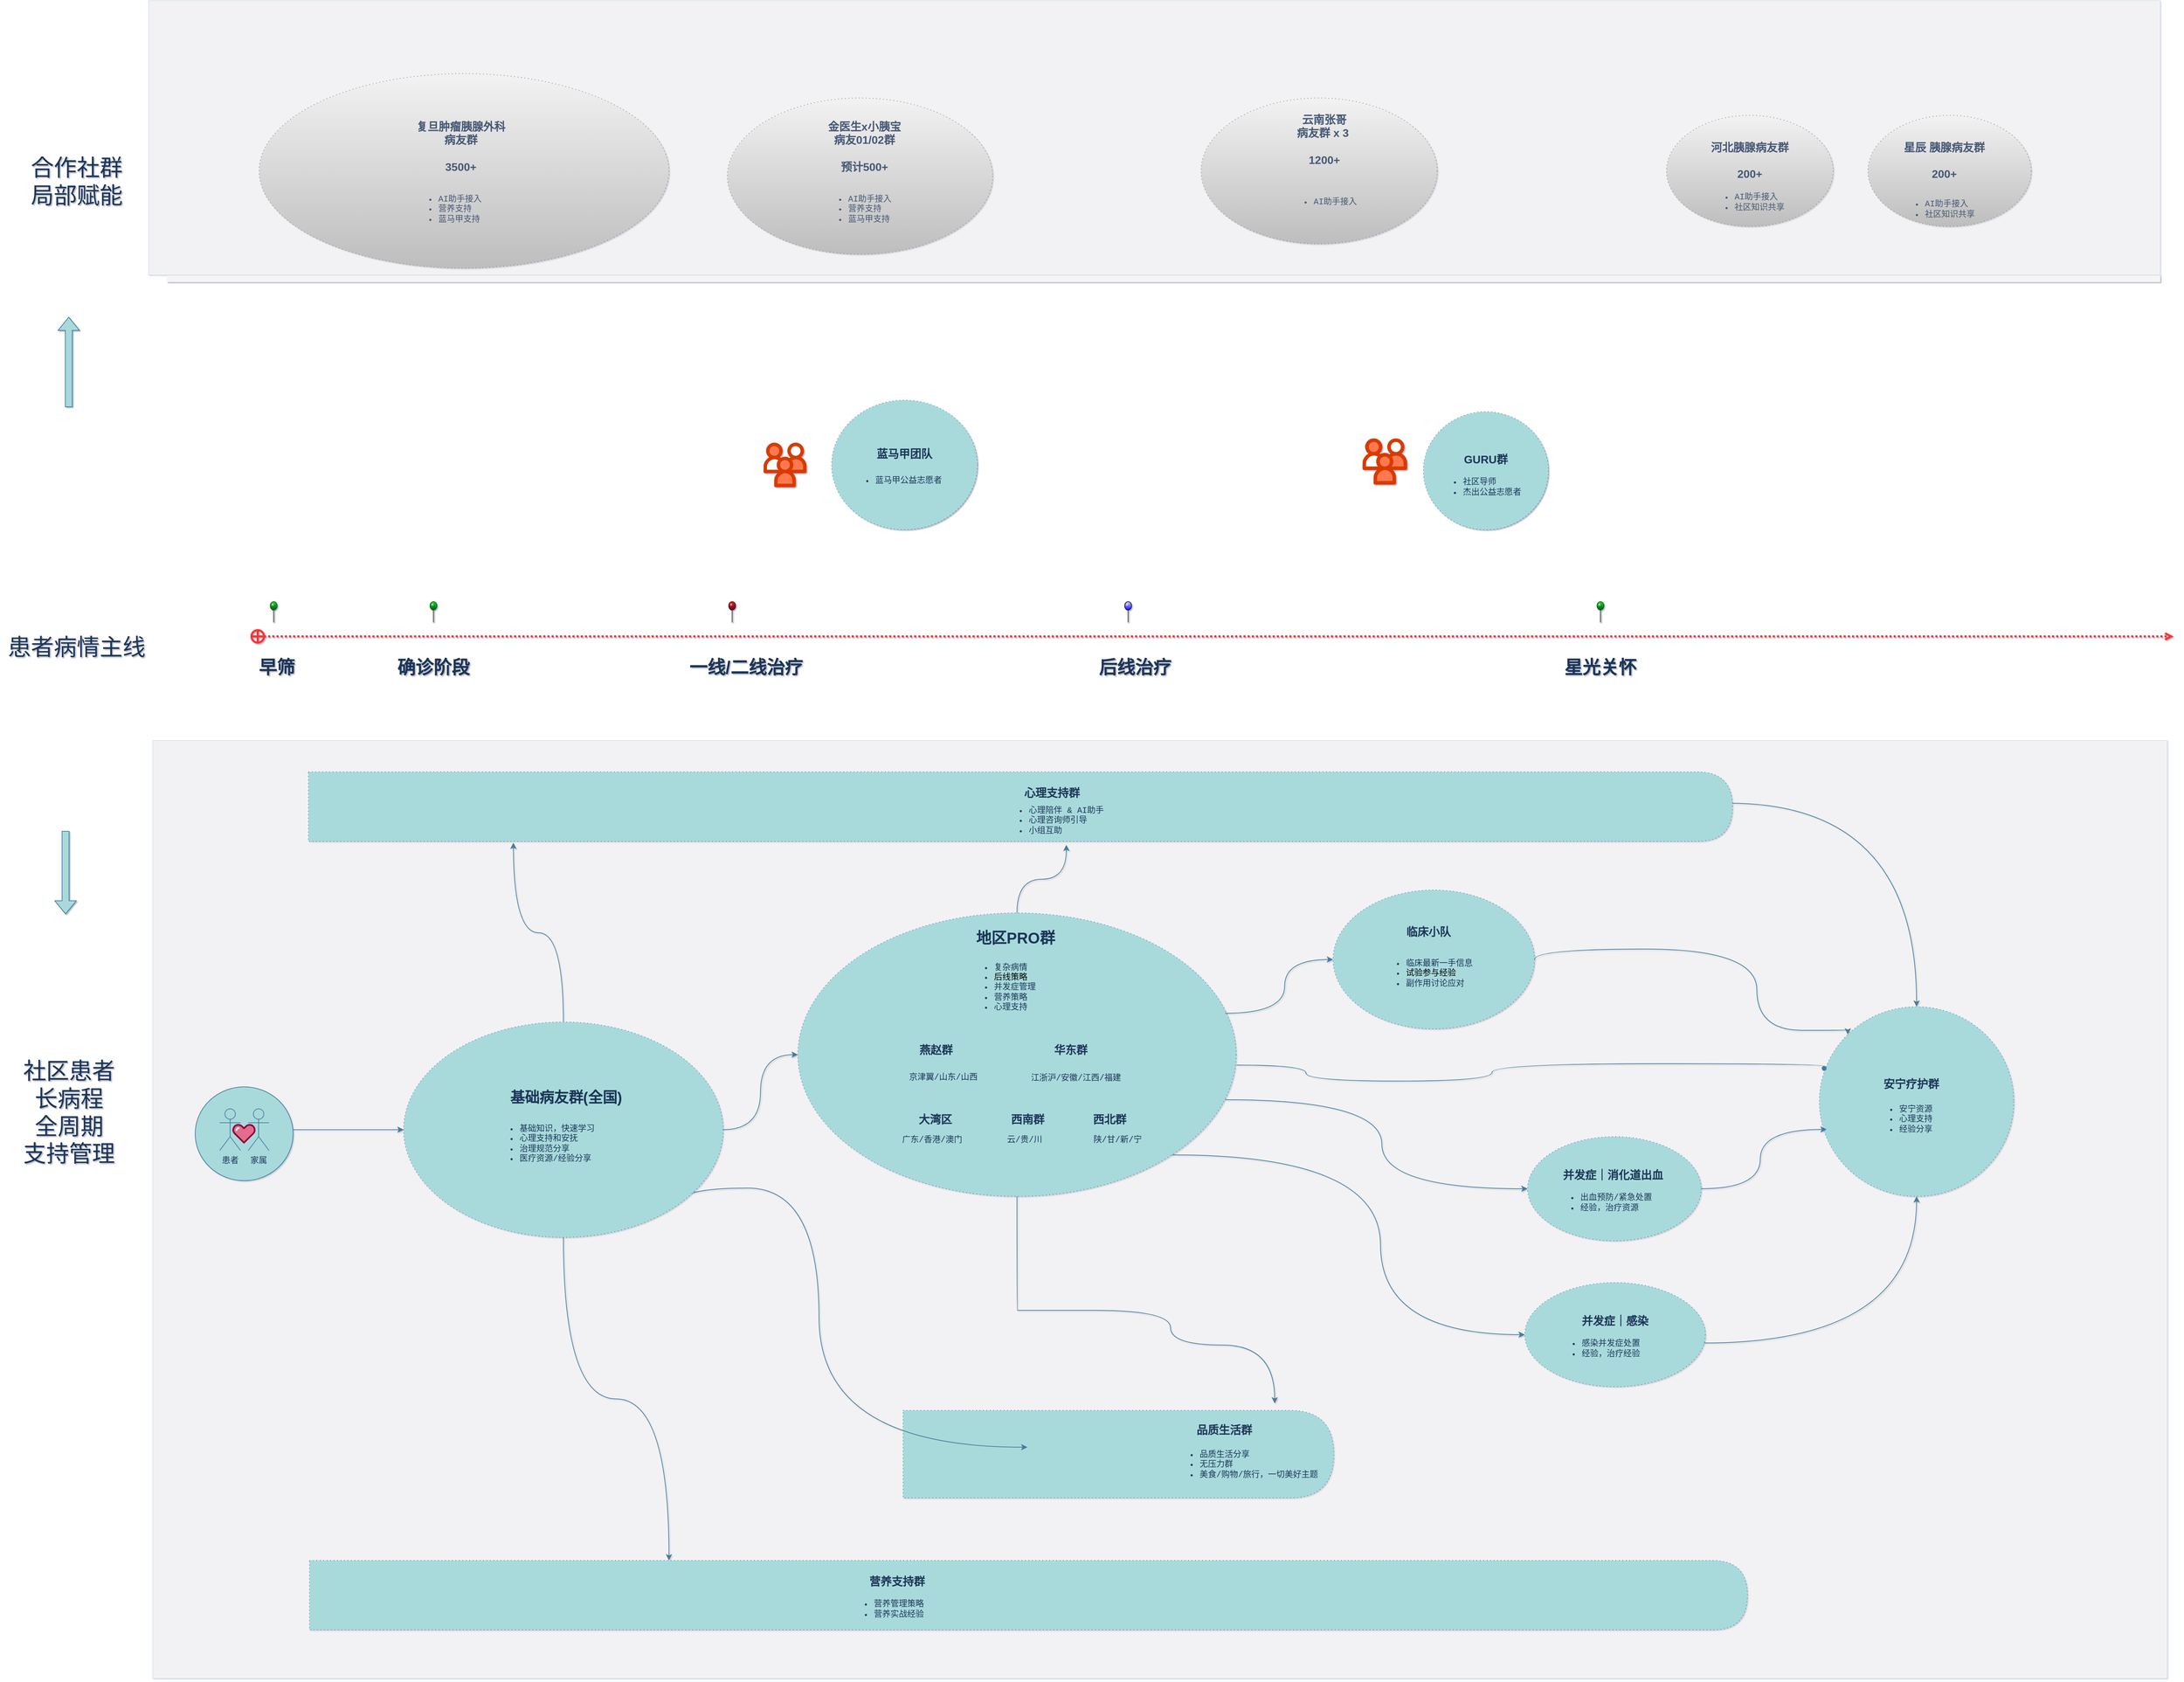 <mxfile version="28.2.2">
  <diagram name="第 1 页" id="ONQ_GF-xP0x4ZCpnbo76">
    <mxGraphModel dx="7339" dy="6851" grid="1" gridSize="10" guides="1" tooltips="1" connect="1" arrows="1" fold="1" page="1" pageScale="1" pageWidth="1169" pageHeight="827" background="none" math="0" shadow="1">
      <root>
        <mxCell id="0" />
        <mxCell id="1" parent="0" />
        <mxCell id="OjFr8VCKTWFn-IBEbzEM-155" value="" style="rounded=0;whiteSpace=wrap;html=1;strokeColor=#457B9D;fontColor=#1D3557;fillColor=#E6E6E6;glass=0;opacity=20;" vertex="1" parent="1">
          <mxGeometry x="-770" y="-1175" width="2900" height="1350" as="geometry" />
        </mxCell>
        <mxCell id="OjFr8VCKTWFn-IBEbzEM-21" value="" style="ellipse;whiteSpace=wrap;html=1;dashed=1;dashPattern=1 4;labelBackgroundColor=none;fillColor=#A8DADC;strokeColor=#457B9D;fontColor=#1D3557;" vertex="1" parent="1">
          <mxGeometry x="158.5" y="-927" width="631" height="408" as="geometry" />
        </mxCell>
        <mxCell id="OjFr8VCKTWFn-IBEbzEM-61" value="" style="group;labelBackgroundColor=none;fontColor=#1D3557;" vertex="1" connectable="0" parent="1">
          <mxGeometry x="949" y="-1635" width="350" height="150" as="geometry" />
        </mxCell>
        <mxCell id="OjFr8VCKTWFn-IBEbzEM-62" value="" style="ellipse;whiteSpace=wrap;html=1;dashed=1;dashPattern=1 4;labelBackgroundColor=none;fillColor=#A8DADC;strokeColor=#457B9D;fontColor=#1D3557;" vertex="1" parent="OjFr8VCKTWFn-IBEbzEM-61">
          <mxGeometry x="110" y="-13.4" width="180" height="170" as="geometry" />
        </mxCell>
        <mxCell id="OjFr8VCKTWFn-IBEbzEM-63" value="GURU群" style="text;strokeColor=none;align=center;fillColor=none;html=1;verticalAlign=middle;whiteSpace=wrap;rounded=0;fontColor=#1D3557;fontStyle=1;fontSize=16;labelBackgroundColor=none;" vertex="1" parent="OjFr8VCKTWFn-IBEbzEM-61">
          <mxGeometry x="86.763" y="40" width="226.471" height="30" as="geometry" />
        </mxCell>
        <mxCell id="OjFr8VCKTWFn-IBEbzEM-64" value="&lt;ul&gt;&lt;li&gt;社区导师&lt;/li&gt;&lt;li&gt;杰出公益志愿者&lt;/li&gt;&lt;/ul&gt;" style="text;strokeColor=none;align=left;fillColor=none;html=1;verticalAlign=middle;whiteSpace=wrap;rounded=0;fontFamily=Courier New;labelBackgroundColor=none;fontColor=#1D3557;" vertex="1" parent="OjFr8VCKTWFn-IBEbzEM-61">
          <mxGeometry x="124.508" y="80" width="205.882" height="30" as="geometry" />
        </mxCell>
        <mxCell id="OjFr8VCKTWFn-IBEbzEM-88" value="" style="verticalLabelPosition=bottom;aspect=fixed;html=1;shape=mxgraph.salesforce.employees;fillColorStyles=fillColor2,fillColor3,fillColor4;fillColor2=#d83a00;fillColor3=#ff784f;fillColor4=#ffffff;fillColor=none;strokeColor=none;fontColor=#1D3557;" vertex="1" parent="OjFr8VCKTWFn-IBEbzEM-61">
          <mxGeometry x="22.25" y="25" width="64.51" height="66.51" as="geometry" />
        </mxCell>
        <mxCell id="OjFr8VCKTWFn-IBEbzEM-50" value="" style="shape=delay;whiteSpace=wrap;html=1;dashed=1;dashPattern=1 4;fillColor=#A8DADC;strokeColor=#457B9D;labelBackgroundColor=none;fontColor=#1D3557;" vertex="1" parent="1">
          <mxGeometry x="310" y="-211" width="620" height="126" as="geometry" />
        </mxCell>
        <mxCell id="OjFr8VCKTWFn-IBEbzEM-47" style="edgeStyle=orthogonalEdgeStyle;rounded=0;orthogonalLoop=1;jettySize=auto;html=1;curved=1;labelBackgroundColor=none;strokeColor=#457B9D;fontColor=default;" edge="1" parent="1" target="OjFr8VCKTWFn-IBEbzEM-27">
          <mxGeometry relative="1" as="geometry">
            <mxPoint x="1499" y="-1085" as="sourcePoint" />
          </mxGeometry>
        </mxCell>
        <mxCell id="OjFr8VCKTWFn-IBEbzEM-27" value="" style="ellipse;whiteSpace=wrap;html=1;dashed=1;dashPattern=1 4;labelBackgroundColor=none;fillColor=#A8DADC;strokeColor=#457B9D;fontColor=#1D3557;" vertex="1" parent="1">
          <mxGeometry x="1629" y="-792" width="280" height="273" as="geometry" />
        </mxCell>
        <mxCell id="OjFr8VCKTWFn-IBEbzEM-81" style="edgeStyle=orthogonalEdgeStyle;rounded=0;orthogonalLoop=1;jettySize=auto;html=1;exitX=1;exitY=0.5;exitDx=0;exitDy=0;entryX=0;entryY=0;entryDx=0;entryDy=0;strokeColor=#457B9D;fontColor=default;fillColor=#A8DADC;curved=1;labelBackgroundColor=none;" edge="1" parent="1" source="OjFr8VCKTWFn-IBEbzEM-26" target="OjFr8VCKTWFn-IBEbzEM-27">
          <mxGeometry relative="1" as="geometry">
            <Array as="points">
              <mxPoint x="1539" y="-875" />
              <mxPoint x="1539" y="-758" />
            </Array>
          </mxGeometry>
        </mxCell>
        <mxCell id="OjFr8VCKTWFn-IBEbzEM-26" value="" style="ellipse;whiteSpace=wrap;html=1;dashed=1;dashPattern=1 4;labelBackgroundColor=none;fillColor=#A8DADC;strokeColor=#457B9D;fontColor=#1D3557;" vertex="1" parent="1">
          <mxGeometry x="929" y="-960" width="290" height="200" as="geometry" />
        </mxCell>
        <mxCell id="OjFr8VCKTWFn-IBEbzEM-40" style="edgeStyle=orthogonalEdgeStyle;rounded=0;orthogonalLoop=1;jettySize=auto;html=1;exitX=0.975;exitY=0.354;exitDx=0;exitDy=0;curved=1;labelBackgroundColor=none;strokeColor=#457B9D;fontColor=default;exitPerimeter=0;" edge="1" parent="1" source="OjFr8VCKTWFn-IBEbzEM-21" target="OjFr8VCKTWFn-IBEbzEM-26">
          <mxGeometry relative="1" as="geometry" />
        </mxCell>
        <mxCell id="OjFr8VCKTWFn-IBEbzEM-53" style="edgeStyle=orthogonalEdgeStyle;rounded=0;orthogonalLoop=1;jettySize=auto;html=1;exitX=0.5;exitY=1;exitDx=0;exitDy=0;curved=1;labelBackgroundColor=none;strokeColor=#457B9D;fontColor=default;" edge="1" parent="1" source="OjFr8VCKTWFn-IBEbzEM-21">
          <mxGeometry relative="1" as="geometry">
            <mxPoint x="845" y="-221" as="targetPoint" />
            <Array as="points">
              <mxPoint x="475" y="-355" />
              <mxPoint x="695" y="-355" />
              <mxPoint x="695" y="-305" />
              <mxPoint x="845" y="-305" />
              <mxPoint x="845" y="-221" />
            </Array>
          </mxGeometry>
        </mxCell>
        <mxCell id="OjFr8VCKTWFn-IBEbzEM-39" style="edgeStyle=orthogonalEdgeStyle;rounded=0;orthogonalLoop=1;jettySize=auto;html=1;exitX=1;exitY=0.5;exitDx=0;exitDy=0;curved=1;labelBackgroundColor=none;strokeColor=#457B9D;fontColor=default;" edge="1" parent="1" source="OjFr8VCKTWFn-IBEbzEM-20" target="OjFr8VCKTWFn-IBEbzEM-21">
          <mxGeometry relative="1" as="geometry" />
        </mxCell>
        <mxCell id="OjFr8VCKTWFn-IBEbzEM-52" style="edgeStyle=orthogonalEdgeStyle;rounded=0;orthogonalLoop=1;jettySize=auto;html=1;exitX=1;exitY=1;exitDx=0;exitDy=0;entryX=0;entryY=0.5;entryDx=0;entryDy=0;curved=1;labelBackgroundColor=none;strokeColor=#457B9D;fontColor=default;" edge="1" parent="1" source="OjFr8VCKTWFn-IBEbzEM-20">
          <mxGeometry relative="1" as="geometry">
            <mxPoint x="489" y="-158" as="targetPoint" />
            <Array as="points">
              <mxPoint x="189" y="-531" />
              <mxPoint x="189" y="-158" />
            </Array>
          </mxGeometry>
        </mxCell>
        <mxCell id="OjFr8VCKTWFn-IBEbzEM-82" style="edgeStyle=orthogonalEdgeStyle;rounded=0;orthogonalLoop=1;jettySize=auto;html=1;exitX=0.5;exitY=1;exitDx=0;exitDy=0;entryX=0.25;entryY=0;entryDx=0;entryDy=0;strokeColor=#457B9D;fontColor=default;fillColor=#A8DADC;curved=1;labelBackgroundColor=none;" edge="1" parent="1" source="OjFr8VCKTWFn-IBEbzEM-20" target="OjFr8VCKTWFn-IBEbzEM-77">
          <mxGeometry relative="1" as="geometry" />
        </mxCell>
        <mxCell id="OjFr8VCKTWFn-IBEbzEM-20" value="" style="ellipse;whiteSpace=wrap;html=1;dashed=1;dashPattern=1 4;labelBackgroundColor=none;fillColor=#A8DADC;strokeColor=#457B9D;fontColor=#1D3557;" vertex="1" parent="1">
          <mxGeometry x="-409" y="-770" width="460" height="310" as="geometry" />
        </mxCell>
        <mxCell id="AKE3hOe5DT-UgDDL9yFq-2" value="基础病友群(全国)" style="text;strokeColor=none;align=center;fillColor=none;html=1;verticalAlign=middle;whiteSpace=wrap;rounded=0;fontColor=#1D3557;fontStyle=1;fontSize=21;labelBackgroundColor=none;" parent="1" vertex="1">
          <mxGeometry x="-275" y="-676.6" width="200" height="30" as="geometry" />
        </mxCell>
        <mxCell id="AKE3hOe5DT-UgDDL9yFq-3" value="&lt;ul&gt;&lt;li&gt;基础知识，快速学习&lt;/li&gt;&lt;li&gt;心理支持和安抚&lt;/li&gt;&lt;li&gt;治理规范分享&lt;/li&gt;&lt;li&gt;医疗资源/经验分享&lt;/li&gt;&lt;/ul&gt;" style="text;strokeColor=none;align=left;fillColor=none;html=1;verticalAlign=middle;whiteSpace=wrap;rounded=0;fontFamily=Courier New;labelBackgroundColor=none;fontColor=#1D3557;" parent="1" vertex="1">
          <mxGeometry x="-284" y="-610" width="210" height="30" as="geometry" />
        </mxCell>
        <mxCell id="OjFr8VCKTWFn-IBEbzEM-1" value="临床小队" style="text;strokeColor=none;align=center;fillColor=none;html=1;verticalAlign=middle;whiteSpace=wrap;rounded=0;fontColor=#1D3557;fontStyle=1;fontSize=16;labelBackgroundColor=none;" vertex="1" parent="1">
          <mxGeometry x="1019" y="-915" width="95" height="30" as="geometry" />
        </mxCell>
        <mxCell id="OjFr8VCKTWFn-IBEbzEM-2" value="&lt;div&gt;&lt;ul&gt;&lt;li&gt;临床最新一手信息&lt;/li&gt;&lt;li&gt;&lt;span style=&quot;background-color: transparent; color: light-dark(rgb(0, 0, 0), rgb(255, 255, 255));&quot;&gt;试验参与经验&lt;/span&gt;&lt;/li&gt;&lt;li&gt;副作用讨论应对&lt;/li&gt;&lt;/ul&gt;&lt;/div&gt;" style="text;strokeColor=none;align=left;fillColor=none;html=1;verticalAlign=middle;whiteSpace=wrap;rounded=0;fontFamily=Courier New;labelBackgroundColor=none;fontColor=#1D3557;" vertex="1" parent="1">
          <mxGeometry x="991.5" y="-855" width="150" height="30" as="geometry" />
        </mxCell>
        <mxCell id="OjFr8VCKTWFn-IBEbzEM-3" value="地区PRO群" style="text;strokeColor=none;align=center;fillColor=none;html=1;verticalAlign=middle;whiteSpace=wrap;rounded=0;fontColor=#1D3557;fontStyle=1;fontSize=22;labelBackgroundColor=none;" vertex="1" parent="1">
          <mxGeometry x="399" y="-905" width="146" height="30" as="geometry" />
        </mxCell>
        <mxCell id="OjFr8VCKTWFn-IBEbzEM-4" value="&lt;ul&gt;&lt;li&gt;复杂病情&lt;/li&gt;&lt;li&gt;&lt;span style=&quot;background-color: transparent; color: light-dark(rgb(0, 0, 0), rgb(255, 255, 255));&quot;&gt;后线策略&lt;/span&gt;&lt;/li&gt;&lt;li&gt;并发症管理&lt;/li&gt;&lt;li&gt;营养策略&lt;/li&gt;&lt;li&gt;心理支持&lt;/li&gt;&lt;/ul&gt;" style="text;strokeColor=none;align=left;fillColor=none;html=1;verticalAlign=middle;whiteSpace=wrap;rounded=0;fontFamily=Courier New;labelBackgroundColor=none;fontColor=#1D3557;" vertex="1" parent="1">
          <mxGeometry x="399" y="-835" width="150" height="30" as="geometry" />
        </mxCell>
        <mxCell id="OjFr8VCKTWFn-IBEbzEM-6" value="安宁疗护群" style="text;strokeColor=none;align=center;fillColor=none;html=1;verticalAlign=middle;whiteSpace=wrap;rounded=0;fontColor=#1D3557;fontStyle=1;fontSize=16;labelBackgroundColor=none;" vertex="1" parent="1">
          <mxGeometry x="1714" y="-696" width="95" height="30" as="geometry" />
        </mxCell>
        <mxCell id="OjFr8VCKTWFn-IBEbzEM-7" value="&lt;ul&gt;&lt;li&gt;安宁资源&lt;/li&gt;&lt;li&gt;心理支持&lt;/li&gt;&lt;li&gt;经验分享&lt;/li&gt;&lt;/ul&gt;" style="text;strokeColor=none;align=left;fillColor=none;html=1;verticalAlign=middle;whiteSpace=wrap;rounded=0;fontFamily=Courier New;labelBackgroundColor=none;fontColor=#1D3557;" vertex="1" parent="1">
          <mxGeometry x="1702" y="-645" width="150" height="30" as="geometry" />
        </mxCell>
        <mxCell id="OjFr8VCKTWFn-IBEbzEM-8" value="燕赵群" style="text;strokeColor=none;align=center;fillColor=none;html=1;verticalAlign=middle;whiteSpace=wrap;rounded=0;fontColor=#1D3557;fontStyle=1;fontSize=16;labelBackgroundColor=none;" vertex="1" parent="1">
          <mxGeometry x="309.5" y="-745" width="95" height="30" as="geometry" />
        </mxCell>
        <mxCell id="OjFr8VCKTWFn-IBEbzEM-9" value="京津翼/山东/山西" style="text;strokeColor=none;align=center;fillColor=none;html=1;verticalAlign=middle;whiteSpace=wrap;rounded=0;fontFamily=Courier New;labelBackgroundColor=none;fontColor=#1D3557;" vertex="1" parent="1">
          <mxGeometry x="302.5" y="-705" width="130" height="30" as="geometry" />
        </mxCell>
        <mxCell id="OjFr8VCKTWFn-IBEbzEM-12" value="广东/香港/澳门" style="text;strokeColor=none;align=center;fillColor=none;html=1;verticalAlign=middle;whiteSpace=wrap;rounded=0;fontFamily=Courier New;labelBackgroundColor=none;fontColor=#1D3557;" vertex="1" parent="1">
          <mxGeometry x="287" y="-615" width="130" height="30" as="geometry" />
        </mxCell>
        <mxCell id="OjFr8VCKTWFn-IBEbzEM-13" value="大湾区" style="text;strokeColor=none;align=center;fillColor=none;html=1;verticalAlign=middle;whiteSpace=wrap;rounded=0;fontColor=#1D3557;fontStyle=1;fontSize=16;labelBackgroundColor=none;" vertex="1" parent="1">
          <mxGeometry x="309" y="-645" width="95" height="30" as="geometry" />
        </mxCell>
        <mxCell id="OjFr8VCKTWFn-IBEbzEM-14" value="华东群" style="text;strokeColor=none;align=center;fillColor=none;html=1;verticalAlign=middle;whiteSpace=wrap;rounded=0;fontColor=#1D3557;fontStyle=1;fontSize=16;labelBackgroundColor=none;" vertex="1" parent="1">
          <mxGeometry x="504" y="-745" width="95" height="30" as="geometry" />
        </mxCell>
        <mxCell id="OjFr8VCKTWFn-IBEbzEM-15" value="西南群" style="text;strokeColor=none;align=center;fillColor=none;html=1;verticalAlign=middle;whiteSpace=wrap;rounded=0;fontColor=#1D3557;fontStyle=1;fontSize=16;labelBackgroundColor=none;" vertex="1" parent="1">
          <mxGeometry x="442" y="-645" width="95" height="30" as="geometry" />
        </mxCell>
        <mxCell id="OjFr8VCKTWFn-IBEbzEM-16" value="江浙沪/安徽/江西/福建" style="text;strokeColor=none;align=center;fillColor=none;html=1;verticalAlign=middle;whiteSpace=wrap;rounded=0;fontFamily=Courier New;labelBackgroundColor=none;fontColor=#1D3557;" vertex="1" parent="1">
          <mxGeometry x="489" y="-703.75" width="140" height="30" as="geometry" />
        </mxCell>
        <mxCell id="OjFr8VCKTWFn-IBEbzEM-17" value="云/贵/川" style="text;strokeColor=none;align=center;fillColor=none;html=1;verticalAlign=middle;whiteSpace=wrap;rounded=0;fontFamily=Courier New;labelBackgroundColor=none;fontColor=#1D3557;" vertex="1" parent="1">
          <mxGeometry x="415" y="-615" width="140" height="30" as="geometry" />
        </mxCell>
        <mxCell id="OjFr8VCKTWFn-IBEbzEM-18" value="西北群" style="text;strokeColor=none;align=center;fillColor=none;html=1;verticalAlign=middle;whiteSpace=wrap;rounded=0;fontColor=#1D3557;fontStyle=1;fontSize=16;labelBackgroundColor=none;" vertex="1" parent="1">
          <mxGeometry x="559.5" y="-645" width="95" height="30" as="geometry" />
        </mxCell>
        <mxCell id="OjFr8VCKTWFn-IBEbzEM-48" style="edgeStyle=orthogonalEdgeStyle;rounded=0;orthogonalLoop=1;jettySize=auto;html=1;exitX=1;exitY=1;exitDx=0;exitDy=0;entryX=0;entryY=0.5;entryDx=0;entryDy=0;curved=1;labelBackgroundColor=none;strokeColor=#457B9D;fontColor=default;" edge="1" parent="1" source="OjFr8VCKTWFn-IBEbzEM-21" target="OjFr8VCKTWFn-IBEbzEM-30">
          <mxGeometry relative="1" as="geometry" />
        </mxCell>
        <mxCell id="OjFr8VCKTWFn-IBEbzEM-19" value="陕/甘/新/宁" style="text;strokeColor=none;align=center;fillColor=none;html=1;verticalAlign=middle;whiteSpace=wrap;rounded=0;fontFamily=Courier New;labelBackgroundColor=none;fontColor=#1D3557;" vertex="1" parent="1">
          <mxGeometry x="549" y="-615" width="140" height="30" as="geometry" />
        </mxCell>
        <mxCell id="OjFr8VCKTWFn-IBEbzEM-24" value="品质生活群" style="text;strokeColor=none;align=center;fillColor=none;html=1;verticalAlign=middle;whiteSpace=wrap;rounded=0;fontColor=#1D3557;fontStyle=1;fontSize=16;labelBackgroundColor=none;" vertex="1" parent="1">
          <mxGeometry x="725" y="-198" width="95" height="30" as="geometry" />
        </mxCell>
        <mxCell id="OjFr8VCKTWFn-IBEbzEM-25" value="&lt;ul&gt;&lt;li&gt;品质生活分享&lt;/li&gt;&lt;li&gt;无压力群&lt;/li&gt;&lt;li&gt;美食/购物/旅行，一切美好主题&lt;/li&gt;&lt;/ul&gt;" style="text;strokeColor=none;align=left;fillColor=none;html=1;verticalAlign=middle;whiteSpace=wrap;rounded=0;fontFamily=Courier New;labelBackgroundColor=none;fontColor=#1D3557;" vertex="1" parent="1">
          <mxGeometry x="695" y="-148" width="250" height="30" as="geometry" />
        </mxCell>
        <mxCell id="OjFr8VCKTWFn-IBEbzEM-38" style="edgeStyle=orthogonalEdgeStyle;rounded=0;orthogonalLoop=1;jettySize=auto;html=1;curved=1;labelBackgroundColor=none;strokeColor=#457B9D;fontColor=default;" edge="1" parent="1" source="OjFr8VCKTWFn-IBEbzEM-37" target="OjFr8VCKTWFn-IBEbzEM-20">
          <mxGeometry relative="1" as="geometry" />
        </mxCell>
        <mxCell id="OjFr8VCKTWFn-IBEbzEM-43" value="" style="group;labelBackgroundColor=none;fontColor=#1D3557;" vertex="1" connectable="0" parent="1">
          <mxGeometry x="1209" y="-605" width="250" height="150" as="geometry" />
        </mxCell>
        <mxCell id="OjFr8VCKTWFn-IBEbzEM-33" value="" style="ellipse;whiteSpace=wrap;html=1;dashed=1;dashPattern=1 4;labelBackgroundColor=none;fillColor=#A8DADC;strokeColor=#457B9D;fontColor=#1D3557;" vertex="1" parent="OjFr8VCKTWFn-IBEbzEM-43">
          <mxGeometry width="250.0" height="150" as="geometry" />
        </mxCell>
        <mxCell id="OjFr8VCKTWFn-IBEbzEM-34" value="并发症｜消化道出血" style="text;strokeColor=none;align=center;fillColor=none;html=1;verticalAlign=middle;whiteSpace=wrap;rounded=0;fontColor=#1D3557;fontStyle=1;fontSize=16;labelBackgroundColor=none;" vertex="1" parent="OjFr8VCKTWFn-IBEbzEM-43">
          <mxGeometry x="41.667" y="40" width="161.765" height="30" as="geometry" />
        </mxCell>
        <mxCell id="OjFr8VCKTWFn-IBEbzEM-35" value="&lt;ul&gt;&lt;li&gt;出血预防/紧急处置&lt;/li&gt;&lt;li&gt;经验，治疗资源&lt;/li&gt;&lt;/ul&gt;" style="text;strokeColor=none;align=left;fillColor=none;html=1;verticalAlign=middle;whiteSpace=wrap;rounded=0;fontFamily=Courier New;labelBackgroundColor=none;fontColor=#1D3557;" vertex="1" parent="OjFr8VCKTWFn-IBEbzEM-43">
          <mxGeometry x="34.318" y="80" width="170.227" height="30" as="geometry" />
        </mxCell>
        <mxCell id="OjFr8VCKTWFn-IBEbzEM-44" value="" style="group;labelBackgroundColor=none;fontColor=#1D3557;" vertex="1" connectable="0" parent="1">
          <mxGeometry x="1205" y="-395" width="260" height="150" as="geometry" />
        </mxCell>
        <mxCell id="OjFr8VCKTWFn-IBEbzEM-30" value="" style="ellipse;whiteSpace=wrap;html=1;dashed=1;dashPattern=1 4;labelBackgroundColor=none;fillColor=#A8DADC;strokeColor=#457B9D;fontColor=#1D3557;" vertex="1" parent="OjFr8VCKTWFn-IBEbzEM-44">
          <mxGeometry width="260" height="150" as="geometry" />
        </mxCell>
        <mxCell id="OjFr8VCKTWFn-IBEbzEM-31" value="并发症｜感染" style="text;strokeColor=none;align=center;fillColor=none;html=1;verticalAlign=middle;whiteSpace=wrap;rounded=0;fontColor=#1D3557;fontStyle=1;fontSize=16;labelBackgroundColor=none;" vertex="1" parent="OjFr8VCKTWFn-IBEbzEM-44">
          <mxGeometry x="70" y="40" width="120" height="30" as="geometry" />
        </mxCell>
        <mxCell id="OjFr8VCKTWFn-IBEbzEM-32" value="&lt;ul&gt;&lt;li&gt;感染并发症处置&lt;/li&gt;&lt;li&gt;经验，治疗经验&lt;/li&gt;&lt;/ul&gt;" style="text;strokeColor=none;align=left;fillColor=none;html=1;verticalAlign=middle;whiteSpace=wrap;rounded=0;fontFamily=Courier New;labelBackgroundColor=none;fontColor=#1D3557;" vertex="1" parent="OjFr8VCKTWFn-IBEbzEM-44">
          <mxGeometry x="40" y="80" width="150" height="30" as="geometry" />
        </mxCell>
        <mxCell id="OjFr8VCKTWFn-IBEbzEM-46" value="" style="group;labelBackgroundColor=none;fontColor=#1D3557;" vertex="1" connectable="0" parent="1">
          <mxGeometry x="599" y="-1115" width="1135" height="85" as="geometry" />
        </mxCell>
        <mxCell id="OjFr8VCKTWFn-IBEbzEM-51" value="" style="shape=delay;whiteSpace=wrap;html=1;dashed=1;dashPattern=1 4;fillColor=#A8DADC;strokeColor=#457B9D;labelBackgroundColor=none;fontColor=#1D3557;" vertex="1" parent="OjFr8VCKTWFn-IBEbzEM-46">
          <mxGeometry x="-1145" y="-15" width="2050" height="100" as="geometry" />
        </mxCell>
        <mxCell id="OjFr8VCKTWFn-IBEbzEM-54" value="确诊阶段" style="text;strokeColor=none;align=center;fillColor=none;html=1;verticalAlign=middle;whiteSpace=wrap;rounded=0;fontColor=#1D3557;fontStyle=1;fontSize=26;labelBackgroundColor=none;" vertex="1" parent="1">
          <mxGeometry x="-451" y="-1295" width="170" height="30" as="geometry" />
        </mxCell>
        <mxCell id="OjFr8VCKTWFn-IBEbzEM-55" value="一线/二线治疗" style="text;strokeColor=none;align=center;fillColor=none;html=1;verticalAlign=middle;whiteSpace=wrap;rounded=0;fontColor=#1D3557;fontStyle=1;fontSize=26;labelBackgroundColor=none;" vertex="1" parent="1">
          <mxGeometry x="-11" y="-1295" width="190" height="30" as="geometry" />
        </mxCell>
        <mxCell id="OjFr8VCKTWFn-IBEbzEM-56" value="后线治疗" style="text;strokeColor=none;align=center;fillColor=none;html=1;verticalAlign=middle;whiteSpace=wrap;rounded=0;fontColor=#1D3557;fontStyle=1;fontSize=26;labelBackgroundColor=none;" vertex="1" parent="1">
          <mxGeometry x="549" y="-1295" width="190" height="30" as="geometry" />
        </mxCell>
        <mxCell id="OjFr8VCKTWFn-IBEbzEM-58" value="" style="endArrow=open;startArrow=circlePlus;endFill=0;startFill=0;html=1;rounded=1;labelBackgroundColor=none;strokeColor=#FF3333;fontColor=default;strokeWidth=3;fillColor=#fad9d5;curved=0;dashed=1;dashPattern=1 1;" edge="1" parent="1">
          <mxGeometry width="160" relative="1" as="geometry">
            <mxPoint x="-631" y="-1325" as="sourcePoint" />
            <mxPoint x="2139" y="-1325" as="targetPoint" />
          </mxGeometry>
        </mxCell>
        <mxCell id="OjFr8VCKTWFn-IBEbzEM-59" value="星光关怀" style="text;strokeColor=none;align=center;fillColor=none;html=1;verticalAlign=middle;whiteSpace=wrap;rounded=0;fontColor=#1D3557;fontStyle=1;fontSize=26;labelBackgroundColor=none;" vertex="1" parent="1">
          <mxGeometry x="1219" y="-1295" width="190" height="30" as="geometry" />
        </mxCell>
        <mxCell id="OjFr8VCKTWFn-IBEbzEM-69" style="edgeStyle=orthogonalEdgeStyle;rounded=0;orthogonalLoop=1;jettySize=auto;html=1;curved=1;labelBackgroundColor=none;strokeColor=#457B9D;fontColor=default;" edge="1" parent="1" source="OjFr8VCKTWFn-IBEbzEM-20">
          <mxGeometry relative="1" as="geometry">
            <mxPoint x="-251" y="-1028" as="targetPoint" />
          </mxGeometry>
        </mxCell>
        <mxCell id="OjFr8VCKTWFn-IBEbzEM-72" style="edgeStyle=orthogonalEdgeStyle;rounded=0;orthogonalLoop=1;jettySize=auto;html=1;curved=1;endArrow=oval;endFill=1;labelBackgroundColor=none;strokeColor=#457B9D;fontColor=default;entryX=0.025;entryY=0.325;entryDx=0;entryDy=0;entryPerimeter=0;" edge="1" parent="1" target="OjFr8VCKTWFn-IBEbzEM-27">
          <mxGeometry relative="1" as="geometry">
            <mxPoint x="790" y="-708" as="sourcePoint" />
            <mxPoint x="931" y="-745" as="targetPoint" />
            <Array as="points">
              <mxPoint x="890" y="-708" />
              <mxPoint x="890" y="-685" />
              <mxPoint x="1158" y="-685" />
              <mxPoint x="1158" y="-710" />
            </Array>
          </mxGeometry>
        </mxCell>
        <mxCell id="OjFr8VCKTWFn-IBEbzEM-74" style="edgeStyle=orthogonalEdgeStyle;rounded=0;orthogonalLoop=1;jettySize=auto;html=1;curved=1;labelBackgroundColor=none;strokeColor=#457B9D;fontColor=default;exitX=0.975;exitY=0.659;exitDx=0;exitDy=0;exitPerimeter=0;" edge="1" parent="1" source="OjFr8VCKTWFn-IBEbzEM-21" target="OjFr8VCKTWFn-IBEbzEM-33">
          <mxGeometry relative="1" as="geometry">
            <mxPoint x="689" y="-595" as="sourcePoint" />
            <mxPoint x="1384" y="-450" as="targetPoint" />
          </mxGeometry>
        </mxCell>
        <mxCell id="OjFr8VCKTWFn-IBEbzEM-77" value="" style="shape=delay;whiteSpace=wrap;html=1;dashed=1;dashPattern=1 4;fillColor=#A8DADC;strokeColor=#457B9D;labelBackgroundColor=none;fontColor=#1D3557;" vertex="1" parent="1">
          <mxGeometry x="-544.5" y="5" width="2070" height="100" as="geometry" />
        </mxCell>
        <mxCell id="OjFr8VCKTWFn-IBEbzEM-78" value="营养支持群" style="text;strokeColor=none;align=center;fillColor=none;html=1;verticalAlign=middle;whiteSpace=wrap;rounded=0;fontColor=#1D3557;fontStyle=1;fontSize=16;labelBackgroundColor=none;" vertex="1" parent="1">
          <mxGeometry x="253.5" y="20" width="95" height="30" as="geometry" />
        </mxCell>
        <mxCell id="OjFr8VCKTWFn-IBEbzEM-79" value="&lt;ul&gt;&lt;li&gt;营养管理策略&lt;/li&gt;&lt;li&gt;营养实战经验&lt;/li&gt;&lt;/ul&gt;" style="text;strokeColor=none;align=left;fillColor=none;html=1;verticalAlign=middle;whiteSpace=wrap;rounded=0;fontFamily=Courier New;labelBackgroundColor=none;fontColor=#1D3557;" vertex="1" parent="1">
          <mxGeometry x="226" y="60" width="150" height="30" as="geometry" />
        </mxCell>
        <mxCell id="OjFr8VCKTWFn-IBEbzEM-80" style="edgeStyle=orthogonalEdgeStyle;rounded=0;orthogonalLoop=1;jettySize=auto;html=1;exitX=1;exitY=0.5;exitDx=0;exitDy=0;entryX=0.038;entryY=0.647;entryDx=0;entryDy=0;entryPerimeter=0;strokeColor=#457B9D;fontColor=default;fillColor=#A8DADC;curved=1;labelBackgroundColor=none;" edge="1" parent="1" source="OjFr8VCKTWFn-IBEbzEM-33" target="OjFr8VCKTWFn-IBEbzEM-27">
          <mxGeometry relative="1" as="geometry" />
        </mxCell>
        <mxCell id="OjFr8VCKTWFn-IBEbzEM-85" style="edgeStyle=orthogonalEdgeStyle;rounded=0;orthogonalLoop=1;jettySize=auto;html=1;exitX=0.992;exitY=0.58;exitDx=0;exitDy=0;strokeColor=#457B9D;fontColor=default;fillColor=#A8DADC;curved=1;labelBackgroundColor=none;exitPerimeter=0;" edge="1" parent="1" source="OjFr8VCKTWFn-IBEbzEM-30" target="OjFr8VCKTWFn-IBEbzEM-27">
          <mxGeometry relative="1" as="geometry" />
        </mxCell>
        <mxCell id="OjFr8VCKTWFn-IBEbzEM-89" value="" style="verticalLabelPosition=top;html=1;shadow=0;dashed=0;verticalAlign=bottom;strokeWidth=1;shape=mxgraph.ios.iPin;fillColor2=#dd0000;fillColor3=#440000;strokeColor=#660000;fontColor=#1D3557;fillColor=#A8DADC;" vertex="1" parent="1">
          <mxGeometry x="59" y="-1375" width="10" height="30" as="geometry" />
        </mxCell>
        <mxCell id="OjFr8VCKTWFn-IBEbzEM-90" value="" style="verticalLabelPosition=top;html=1;shadow=0;dashed=0;verticalAlign=bottom;strokeWidth=1;shape=mxgraph.ios.iPin;fillColor2=#ccccff;fillColor3=#0000ff;strokeColor=#000066;fontColor=#1D3557;fillColor=#A8DADC;" vertex="1" parent="1">
          <mxGeometry x="629" y="-1375" width="10" height="30" as="geometry" />
        </mxCell>
        <mxCell id="OjFr8VCKTWFn-IBEbzEM-91" value="" style="verticalLabelPosition=top;html=1;shadow=0;dashed=0;verticalAlign=bottom;strokeWidth=1;shape=mxgraph.ios.iPin;fillColor2=#00dd00;fillColor3=#004400;strokeColor=#006600;fontColor=#1D3557;fillColor=#A8DADC;" vertex="1" parent="1">
          <mxGeometry x="-371" y="-1375" width="10" height="30" as="geometry" />
        </mxCell>
        <mxCell id="OjFr8VCKTWFn-IBEbzEM-93" value="" style="verticalLabelPosition=top;html=1;shadow=0;dashed=0;verticalAlign=bottom;strokeWidth=1;shape=mxgraph.ios.iPin;fillColor2=#00dd00;fillColor3=#004400;strokeColor=#006600;fontColor=#1D3557;fillColor=#A8DADC;" vertex="1" parent="1">
          <mxGeometry x="1309" y="-1375" width="10" height="30" as="geometry" />
        </mxCell>
        <mxCell id="OjFr8VCKTWFn-IBEbzEM-100" value="早筛" style="text;strokeColor=none;align=center;fillColor=none;html=1;verticalAlign=middle;whiteSpace=wrap;rounded=0;fontColor=#1D3557;fontStyle=1;fontSize=26;labelBackgroundColor=none;" vertex="1" parent="1">
          <mxGeometry x="-639.5" y="-1295" width="95" height="30" as="geometry" />
        </mxCell>
        <mxCell id="OjFr8VCKTWFn-IBEbzEM-102" value="" style="verticalLabelPosition=top;html=1;shadow=0;dashed=0;verticalAlign=bottom;strokeWidth=1;shape=mxgraph.ios.iPin;fillColor2=#00dd00;fillColor3=#004400;strokeColor=#006600;fontColor=#1D3557;fillColor=#A8DADC;" vertex="1" parent="1">
          <mxGeometry x="-601" y="-1375" width="10" height="30" as="geometry" />
        </mxCell>
        <mxCell id="OjFr8VCKTWFn-IBEbzEM-22" value="心理支持群" style="text;strokeColor=none;align=center;fillColor=none;html=1;verticalAlign=middle;whiteSpace=wrap;rounded=0;fontColor=#1D3557;fontStyle=1;fontSize=16;labelBackgroundColor=none;" vertex="1" parent="1">
          <mxGeometry x="476.5" y="-1115" width="95" height="30" as="geometry" />
        </mxCell>
        <mxCell id="OjFr8VCKTWFn-IBEbzEM-23" value="&lt;ul&gt;&lt;li&gt;心理陪伴 &amp;amp; AI助手&lt;/li&gt;&lt;li&gt;心理咨询师引导&lt;/li&gt;&lt;li&gt;小组互助&lt;/li&gt;&lt;/ul&gt;" style="text;strokeColor=none;align=left;fillColor=none;html=1;verticalAlign=middle;whiteSpace=wrap;rounded=0;fontFamily=Courier New;labelBackgroundColor=none;fontColor=#1D3557;" vertex="1" parent="1">
          <mxGeometry x="449" y="-1075" width="150" height="30" as="geometry" />
        </mxCell>
        <mxCell id="OjFr8VCKTWFn-IBEbzEM-107" value="" style="group" vertex="1" connectable="0" parent="1">
          <mxGeometry x="-709" y="-676.6" width="141" height="135" as="geometry" />
        </mxCell>
        <mxCell id="OjFr8VCKTWFn-IBEbzEM-105" value="" style="ellipse;whiteSpace=wrap;html=1;strokeColor=#457B9D;fontColor=#1D3557;fillColor=#A8DADC;" vertex="1" parent="OjFr8VCKTWFn-IBEbzEM-107">
          <mxGeometry width="141" height="135" as="geometry" />
        </mxCell>
        <mxCell id="OjFr8VCKTWFn-IBEbzEM-37" value="家属" style="shape=umlActor;verticalLabelPosition=bottom;verticalAlign=top;html=1;labelBackgroundColor=none;fillColor=#A8DADC;strokeColor=#457B9D;fontColor=#1D3557;" vertex="1" parent="OjFr8VCKTWFn-IBEbzEM-107">
          <mxGeometry x="76.3" y="31.6" width="30" height="60" as="geometry" />
        </mxCell>
        <mxCell id="OjFr8VCKTWFn-IBEbzEM-86" value="" style="verticalLabelPosition=bottom;aspect=fixed;html=1;shape=mxgraph.salesforce.service;fillColorStyles=fillColor2,fillColor3,fillColor4;fillColor2=#e26e8c;fillColor3=#8a033e;fillColor4=#ffffff;fillColor=none;strokeColor=none;fontColor=#1D3557;labelBackgroundColor=none;" vertex="1" parent="OjFr8VCKTWFn-IBEbzEM-107">
          <mxGeometry x="53.3" y="53.4" width="34.39" height="28.2" as="geometry" />
        </mxCell>
        <mxCell id="OjFr8VCKTWFn-IBEbzEM-98" value="患者" style="shape=umlActor;verticalLabelPosition=bottom;verticalAlign=top;html=1;labelBackgroundColor=none;fillColor=#A8DADC;strokeColor=#457B9D;fontColor=#1D3557;" vertex="1" parent="OjFr8VCKTWFn-IBEbzEM-107">
          <mxGeometry x="35.3" y="31.6" width="30" height="60" as="geometry" />
        </mxCell>
        <mxCell id="OjFr8VCKTWFn-IBEbzEM-108" style="edgeStyle=orthogonalEdgeStyle;rounded=0;orthogonalLoop=1;jettySize=auto;html=1;exitX=0.5;exitY=0;exitDx=0;exitDy=0;curved=1;labelBackgroundColor=none;strokeColor=#457B9D;fontColor=default;" edge="1" parent="1" source="OjFr8VCKTWFn-IBEbzEM-21">
          <mxGeometry relative="1" as="geometry">
            <mxPoint x="105" y="-587" as="sourcePoint" />
            <mxPoint x="545" y="-1025" as="targetPoint" />
          </mxGeometry>
        </mxCell>
        <mxCell id="OjFr8VCKTWFn-IBEbzEM-109" value="" style="ellipse;whiteSpace=wrap;html=1;dashed=1;dashPattern=1 4;labelBackgroundColor=none;fillColor=#f5f5f5;strokeColor=#666666;gradientColor=#b3b3b3;" vertex="1" parent="1">
          <mxGeometry x="-617" y="-2135" width="590" height="280" as="geometry" />
        </mxCell>
        <mxCell id="OjFr8VCKTWFn-IBEbzEM-110" value="复旦肿瘤胰腺外科病友群&lt;div&gt;&lt;br&gt;&lt;/div&gt;&lt;div&gt;3500+&lt;/div&gt;" style="text;strokeColor=none;align=center;fillColor=none;html=1;verticalAlign=middle;whiteSpace=wrap;rounded=0;fontColor=#1D3557;fontStyle=1;fontSize=16;labelBackgroundColor=none;" vertex="1" parent="1">
          <mxGeometry x="-392" y="-2045" width="131" height="30" as="geometry" />
        </mxCell>
        <mxCell id="OjFr8VCKTWFn-IBEbzEM-111" value="&lt;ul&gt;&lt;li&gt;AI助手接入&lt;/li&gt;&lt;li&gt;营养支持&lt;/li&gt;&lt;li&gt;蓝马甲支持&lt;/li&gt;&lt;/ul&gt;" style="text;strokeColor=none;align=left;fillColor=none;html=1;verticalAlign=middle;whiteSpace=wrap;rounded=0;fontFamily=Courier New;labelBackgroundColor=none;fontColor=#1D3557;" vertex="1" parent="1">
          <mxGeometry x="-401" y="-1955" width="210" height="30" as="geometry" />
        </mxCell>
        <mxCell id="OjFr8VCKTWFn-IBEbzEM-112" value="" style="ellipse;whiteSpace=wrap;html=1;dashed=1;dashPattern=1 4;labelBackgroundColor=none;fillColor=#f5f5f5;strokeColor=#666666;gradientColor=#b3b3b3;" vertex="1" parent="1">
          <mxGeometry x="57.09" y="-2100" width="381.91" height="225" as="geometry" />
        </mxCell>
        <mxCell id="OjFr8VCKTWFn-IBEbzEM-113" value="金医生x小胰宝病友01/02群&lt;div&gt;&lt;br&gt;&lt;div&gt;预计500+&lt;/div&gt;&lt;/div&gt;" style="text;strokeColor=none;align=center;fillColor=none;html=1;verticalAlign=middle;whiteSpace=wrap;rounded=0;fontColor=#1D3557;fontStyle=1;fontSize=16;labelBackgroundColor=none;" vertex="1" parent="1">
          <mxGeometry x="199" y="-2045" width="111" height="30" as="geometry" />
        </mxCell>
        <mxCell id="OjFr8VCKTWFn-IBEbzEM-114" value="&lt;ul&gt;&lt;li&gt;AI助手接入&lt;/li&gt;&lt;li&gt;营养支持&lt;/li&gt;&lt;li&gt;蓝马甲支持&lt;/li&gt;&lt;/ul&gt;" style="text;strokeColor=none;align=left;fillColor=none;html=1;verticalAlign=middle;whiteSpace=wrap;rounded=0;fontFamily=Courier New;labelBackgroundColor=none;fontColor=#1D3557;" vertex="1" parent="1">
          <mxGeometry x="189" y="-1955" width="210" height="30" as="geometry" />
        </mxCell>
        <mxCell id="OjFr8VCKTWFn-IBEbzEM-115" value="" style="ellipse;whiteSpace=wrap;html=1;dashed=1;dashPattern=1 4;labelBackgroundColor=none;fillColor=#f5f5f5;strokeColor=#666666;gradientColor=#b3b3b3;" vertex="1" parent="1">
          <mxGeometry x="739" y="-2100" width="340" height="210" as="geometry" />
        </mxCell>
        <mxCell id="OjFr8VCKTWFn-IBEbzEM-116" value="云南张哥&lt;div&gt;&amp;nbsp;病友群 x 3&amp;nbsp;&amp;nbsp;&lt;/div&gt;&lt;div&gt;&lt;br&gt;&lt;/div&gt;&lt;div&gt;1200+&lt;/div&gt;" style="text;strokeColor=none;align=center;fillColor=none;html=1;verticalAlign=middle;whiteSpace=wrap;rounded=0;fontColor=#1D3557;fontStyle=1;fontSize=16;labelBackgroundColor=none;" vertex="1" parent="1">
          <mxGeometry x="869" y="-2055" width="95" height="30" as="geometry" />
        </mxCell>
        <mxCell id="OjFr8VCKTWFn-IBEbzEM-117" value="&lt;ul&gt;&lt;li&gt;AI助手接入&lt;/li&gt;&lt;/ul&gt;" style="text;strokeColor=none;align=left;fillColor=none;html=1;verticalAlign=middle;whiteSpace=wrap;rounded=0;fontFamily=Courier New;labelBackgroundColor=none;fontColor=#1D3557;" vertex="1" parent="1">
          <mxGeometry x="859" y="-1965" width="210" height="30" as="geometry" />
        </mxCell>
        <mxCell id="OjFr8VCKTWFn-IBEbzEM-118" value="" style="ellipse;whiteSpace=wrap;html=1;dashed=1;dashPattern=1 4;labelBackgroundColor=none;fillColor=#f5f5f5;strokeColor=#666666;gradientColor=#b3b3b3;" vertex="1" parent="1">
          <mxGeometry x="1409" y="-2075" width="240" height="160" as="geometry" />
        </mxCell>
        <mxCell id="OjFr8VCKTWFn-IBEbzEM-119" value="河北胰腺病友群&lt;div&gt;&lt;br&gt;&lt;/div&gt;&lt;div&gt;200+&lt;/div&gt;" style="text;strokeColor=none;align=center;fillColor=none;html=1;verticalAlign=middle;whiteSpace=wrap;rounded=0;fontColor=#1D3557;fontStyle=1;fontSize=16;labelBackgroundColor=none;" vertex="1" parent="1">
          <mxGeometry x="1469" y="-2025" width="120" height="30" as="geometry" />
        </mxCell>
        <mxCell id="OjFr8VCKTWFn-IBEbzEM-124" value="&lt;ul&gt;&lt;li&gt;AI助手接入&lt;/li&gt;&lt;li&gt;社区知识共享&lt;/li&gt;&lt;/ul&gt;" style="text;strokeColor=none;align=left;fillColor=none;html=1;verticalAlign=middle;whiteSpace=wrap;rounded=0;fontFamily=Courier New;labelBackgroundColor=none;fontColor=#1D3557;" vertex="1" parent="1">
          <mxGeometry x="1465" y="-1965" width="210" height="30" as="geometry" />
        </mxCell>
        <mxCell id="OjFr8VCKTWFn-IBEbzEM-130" value="" style="ellipse;whiteSpace=wrap;html=1;dashed=1;dashPattern=1 4;labelBackgroundColor=none;fillColor=#f5f5f5;strokeColor=#666666;gradientColor=#b3b3b3;" vertex="1" parent="1">
          <mxGeometry x="1699" y="-2075" width="235" height="160" as="geometry" />
        </mxCell>
        <mxCell id="OjFr8VCKTWFn-IBEbzEM-131" value="星辰&amp;nbsp;胰腺病友群&lt;div&gt;&lt;br&gt;&lt;/div&gt;&lt;div&gt;200+&lt;/div&gt;" style="text;strokeColor=none;align=center;fillColor=none;html=1;verticalAlign=middle;whiteSpace=wrap;rounded=0;fontColor=#1D3557;fontStyle=1;fontSize=16;labelBackgroundColor=none;" vertex="1" parent="1">
          <mxGeometry x="1749" y="-2025" width="120" height="30" as="geometry" />
        </mxCell>
        <mxCell id="OjFr8VCKTWFn-IBEbzEM-132" value="&lt;ul&gt;&lt;li&gt;AI助手接入&lt;/li&gt;&lt;li&gt;社区知识共享&lt;/li&gt;&lt;/ul&gt;" style="text;strokeColor=none;align=left;fillColor=none;html=1;verticalAlign=middle;whiteSpace=wrap;rounded=0;fontFamily=Courier New;labelBackgroundColor=none;fontColor=#1D3557;" vertex="1" parent="1">
          <mxGeometry x="1739" y="-1955" width="210" height="30" as="geometry" />
        </mxCell>
        <mxCell id="OjFr8VCKTWFn-IBEbzEM-133" value="" style="group;labelBackgroundColor=none;fontColor=#1D3557;" vertex="1" connectable="0" parent="1">
          <mxGeometry x="207.17" y="-1665" width="216" height="186.43" as="geometry" />
        </mxCell>
        <mxCell id="OjFr8VCKTWFn-IBEbzEM-134" value="" style="ellipse;whiteSpace=wrap;html=1;dashed=1;dashPattern=1 4;labelBackgroundColor=none;fillColor=#A8DADC;strokeColor=#457B9D;fontColor=#1D3557;" vertex="1" parent="OjFr8VCKTWFn-IBEbzEM-133">
          <mxGeometry width="209.829" height="186.43" as="geometry" />
        </mxCell>
        <mxCell id="OjFr8VCKTWFn-IBEbzEM-135" value="蓝马甲团队" style="text;strokeColor=none;align=center;fillColor=none;html=1;verticalAlign=middle;whiteSpace=wrap;rounded=0;fontColor=#1D3557;fontStyle=1;fontSize=16;labelBackgroundColor=none;" vertex="1" parent="OjFr8VCKTWFn-IBEbzEM-133">
          <mxGeometry x="35.032" y="58.228" width="139.765" height="37.286" as="geometry" />
        </mxCell>
        <mxCell id="OjFr8VCKTWFn-IBEbzEM-136" value="&lt;ul&gt;&lt;li&gt;&lt;span style=&quot;background-color: transparent; color: light-dark(rgb(29, 53, 87), rgb(176, 196, 226));&quot;&gt;蓝马甲公益志愿者&lt;/span&gt;&lt;/li&gt;&lt;/ul&gt;" style="text;strokeColor=none;align=left;fillColor=none;html=1;verticalAlign=middle;whiteSpace=wrap;rounded=0;fontFamily=Courier New;labelBackgroundColor=none;fontColor=#1D3557;" vertex="1" parent="OjFr8VCKTWFn-IBEbzEM-133">
          <mxGeometry x="20.571" y="97.654" width="185.143" height="37.286" as="geometry" />
        </mxCell>
        <mxCell id="OjFr8VCKTWFn-IBEbzEM-137" value="" style="points=[];aspect=fixed;html=1;align=center;shadow=0;dashed=0;fillColor=#A8DADC;strokeColor=none;shape=mxgraph.alibaba_cloud.analyticdb_for_postgresql;labelBackgroundColor=none;fontColor=#1D3557;" vertex="1" parent="OjFr8VCKTWFn-IBEbzEM-133">
          <mxGeometry x="37.028" y="62.454" width="20.557" height="20.31" as="geometry" />
        </mxCell>
        <mxCell id="OjFr8VCKTWFn-IBEbzEM-138" value="" style="points=[];aspect=fixed;html=1;align=center;shadow=0;dashed=0;fillColor=#A8DADC;strokeColor=none;shape=mxgraph.alibaba_cloud.analyticdb_for_postgresql;fontColor=#1D3557;labelBackgroundColor=none;" vertex="1" parent="OjFr8VCKTWFn-IBEbzEM-133">
          <mxGeometry x="37.032" y="58.228" width="23.827" height="23.542" as="geometry" />
        </mxCell>
        <mxCell id="OjFr8VCKTWFn-IBEbzEM-139" value="" style="verticalLabelPosition=bottom;aspect=fixed;html=1;shape=mxgraph.salesforce.employees;fillColorStyles=fillColor2,fillColor3,fillColor4;fillColor2=#3399FF;fillColor3=#66B2FF;fillColor4=#ffffff;fillColor=none;strokeColor=none;fontColor=#1D3557;" vertex="1" parent="1">
          <mxGeometry x="109" y="-1603.83" width="62.17" height="64.09" as="geometry" />
        </mxCell>
        <mxCell id="OjFr8VCKTWFn-IBEbzEM-143" value="" style="rounded=0;whiteSpace=wrap;html=1;strokeColor=none;fontColor=#333333;fillColor=#f5f5f5;" vertex="1" parent="1">
          <mxGeometry x="-750" y="-1845" width="2870" height="10" as="geometry" />
        </mxCell>
        <mxCell id="OjFr8VCKTWFn-IBEbzEM-144" value="合作社群&lt;div&gt;局部赋能&lt;/div&gt;" style="text;html=1;align=center;verticalAlign=middle;resizable=0;points=[];autosize=1;strokeColor=none;fillColor=none;fontColor=#1D3557;fontSize=33;" vertex="1" parent="1">
          <mxGeometry x="-960" y="-2025" width="160" height="90" as="geometry" />
        </mxCell>
        <mxCell id="OjFr8VCKTWFn-IBEbzEM-145" value="社区患者&lt;div&gt;长病程&lt;div&gt;全周期&lt;/div&gt;&lt;div&gt;支持管理&lt;/div&gt;&lt;/div&gt;" style="text;html=1;align=center;verticalAlign=middle;resizable=0;points=[];autosize=1;strokeColor=none;fillColor=none;fontColor=#1D3557;fontSize=33;fontStyle=0" vertex="1" parent="1">
          <mxGeometry x="-971" y="-725" width="160" height="170" as="geometry" />
        </mxCell>
        <mxCell id="OjFr8VCKTWFn-IBEbzEM-147" value="患者病情主线" style="text;html=1;align=center;verticalAlign=middle;resizable=0;points=[];autosize=1;strokeColor=none;fillColor=none;fontColor=#1D3557;fontSize=33;fontStyle=0" vertex="1" parent="1">
          <mxGeometry x="-990" y="-1335" width="220" height="50" as="geometry" />
        </mxCell>
        <mxCell id="OjFr8VCKTWFn-IBEbzEM-152" value="" style="shape=flexArrow;endArrow=classic;html=1;rounded=0;strokeColor=#457B9D;fontColor=#1D3557;fillColor=#A8DADC;" edge="1" parent="1">
          <mxGeometry width="50" height="50" relative="1" as="geometry">
            <mxPoint x="-891" y="-1655" as="sourcePoint" />
            <mxPoint x="-891" y="-1785" as="targetPoint" />
          </mxGeometry>
        </mxCell>
        <mxCell id="OjFr8VCKTWFn-IBEbzEM-153" value="" style="shape=flexArrow;endArrow=classic;html=1;rounded=0;strokeColor=#457B9D;fontColor=#1D3557;fillColor=#A8DADC;" edge="1" parent="1">
          <mxGeometry width="50" height="50" relative="1" as="geometry">
            <mxPoint x="-895.63" y="-1045" as="sourcePoint" />
            <mxPoint x="-895.63" y="-925" as="targetPoint" />
          </mxGeometry>
        </mxCell>
        <mxCell id="OjFr8VCKTWFn-IBEbzEM-156" value="" style="rounded=0;whiteSpace=wrap;html=1;strokeColor=#457B9D;fontColor=#1D3557;fillColor=#E6E6E6;glass=0;opacity=20;" vertex="1" parent="1">
          <mxGeometry x="-776" y="-2240" width="2896" height="395" as="geometry" />
        </mxCell>
      </root>
    </mxGraphModel>
  </diagram>
</mxfile>
